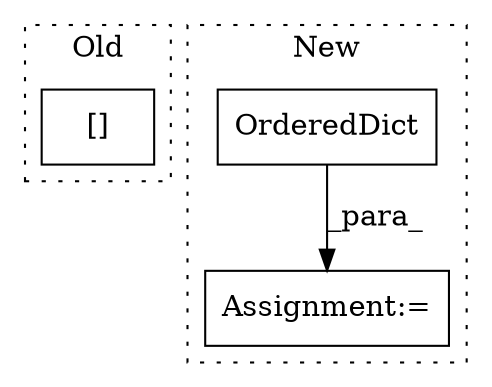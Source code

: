 digraph G {
subgraph cluster0 {
1 [label="[]" a="2" s="3697,3722" l="16,1" shape="box"];
label = "Old";
style="dotted";
}
subgraph cluster1 {
2 [label="OrderedDict" a="32" s="3667" l="13" shape="box"];
3 [label="Assignment:=" a="7" s="3666" l="1" shape="box"];
label = "New";
style="dotted";
}
2 -> 3 [label="_para_"];
}